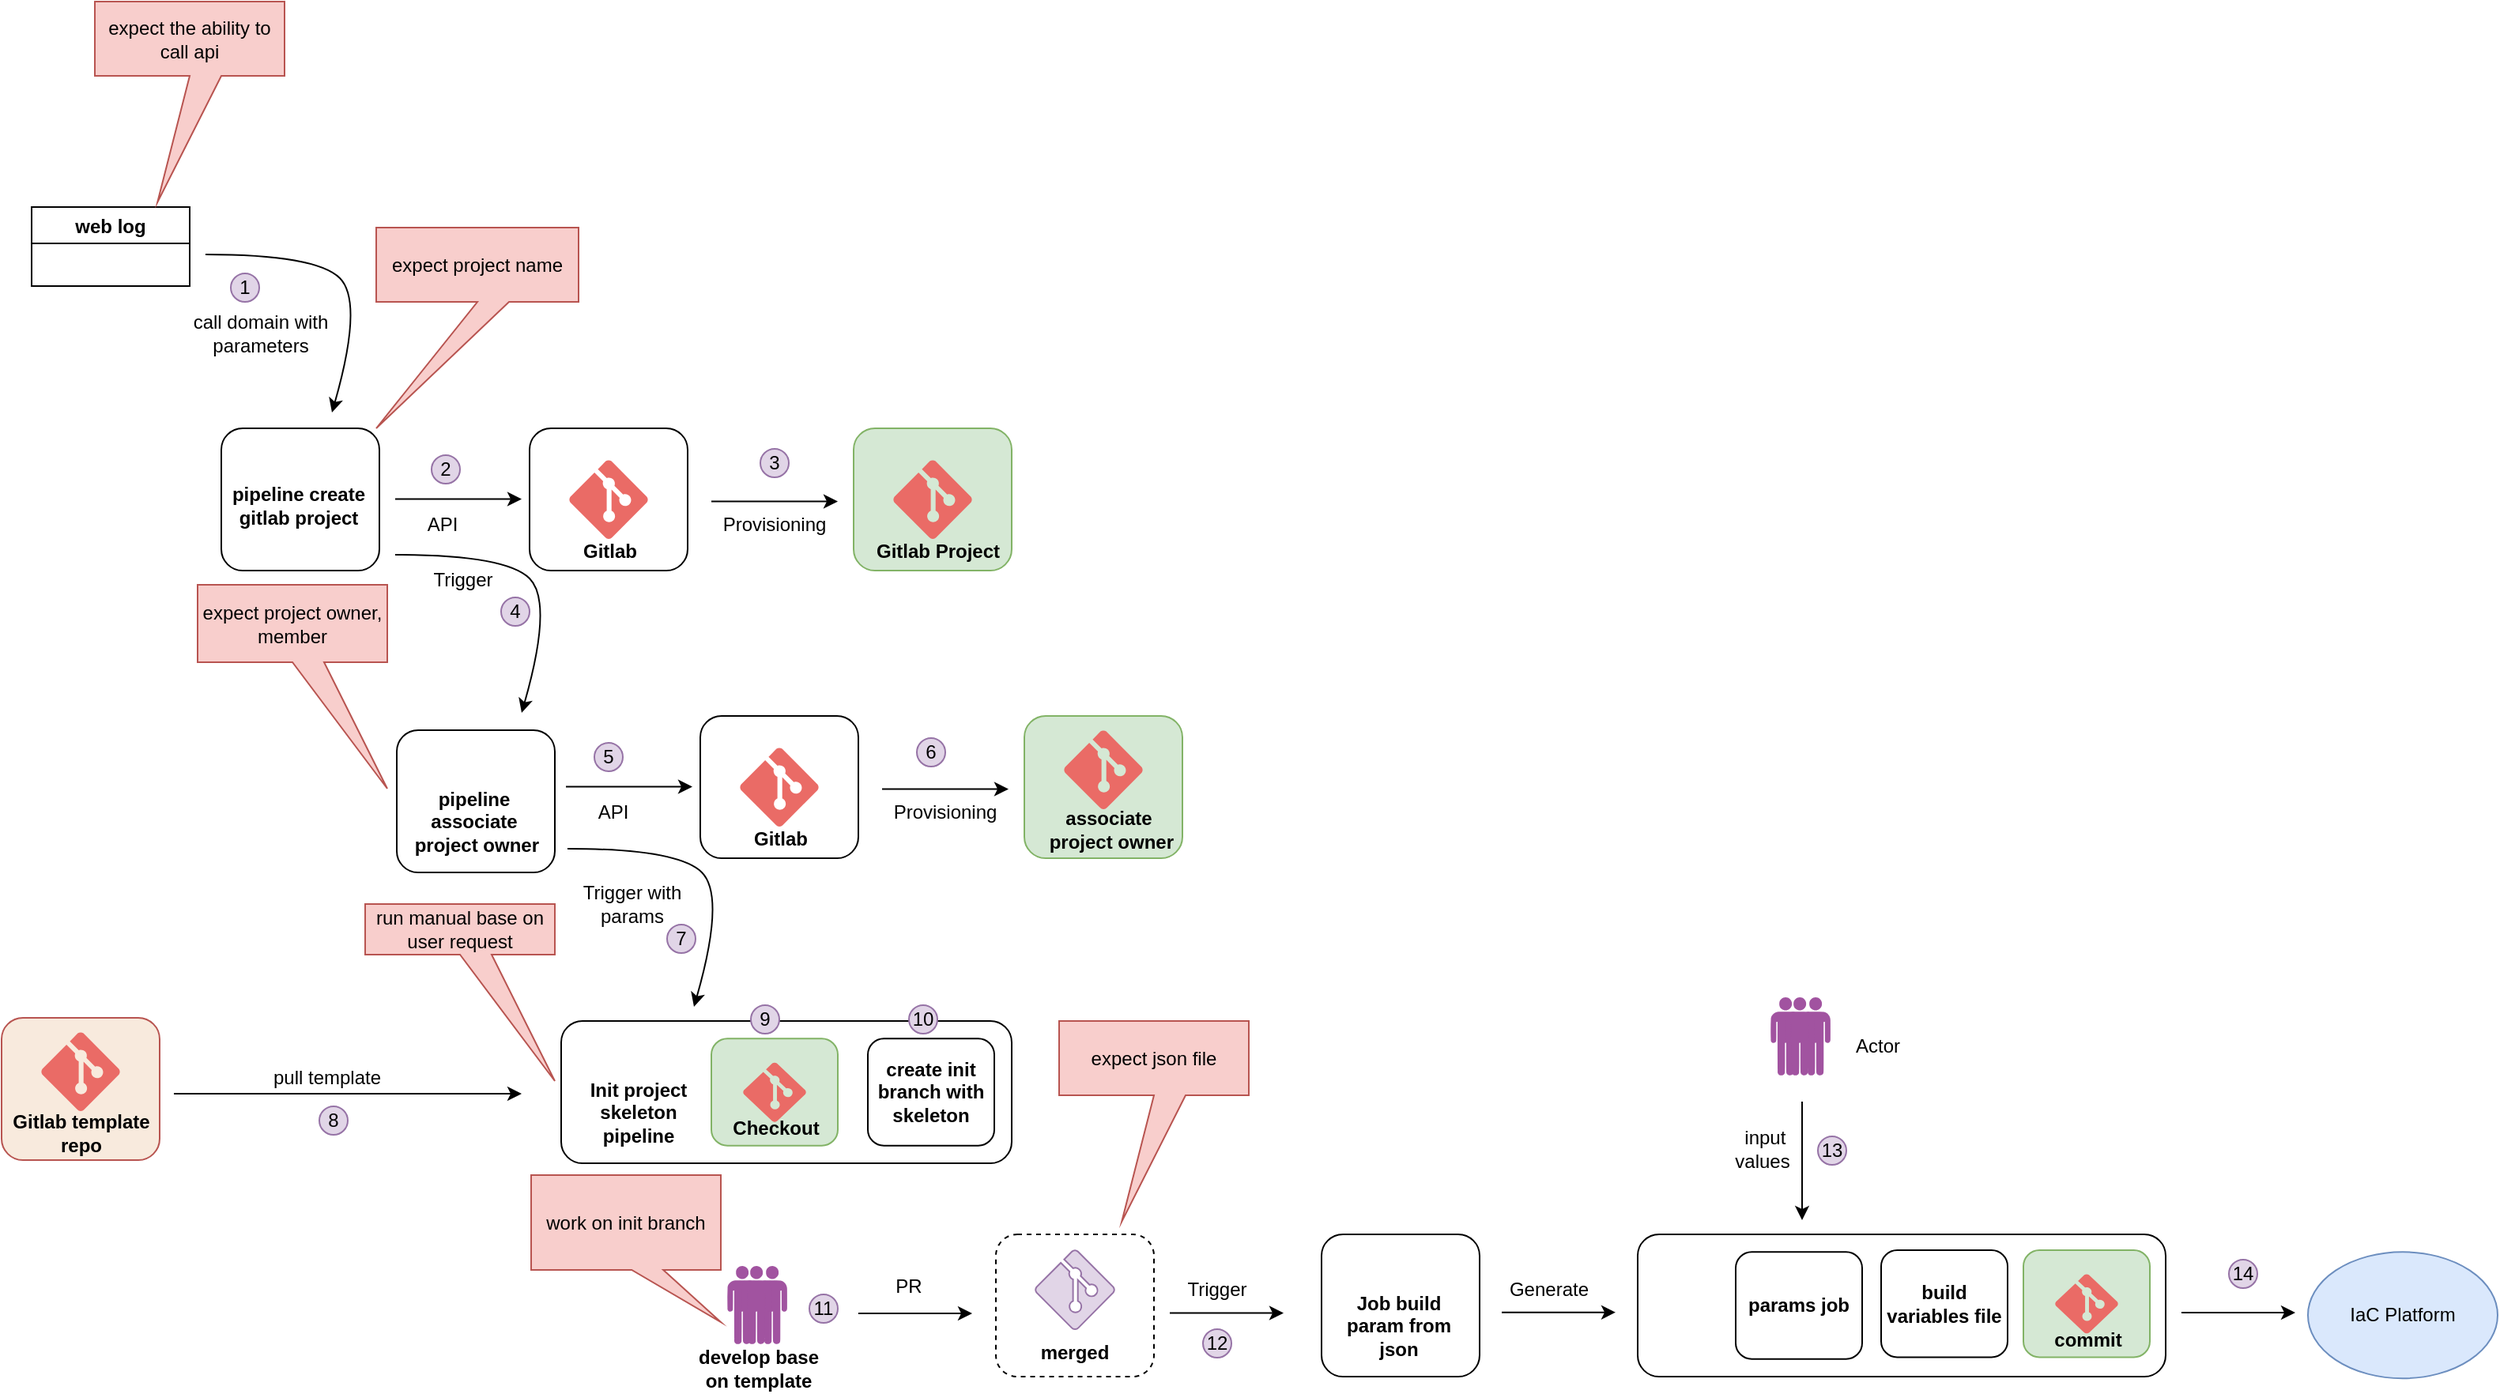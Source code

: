 <mxfile version="20.2.4" type="github">
  <diagram id="D66kP5a0QggF74vHpiJR" name="Trang-1">
    <mxGraphModel dx="486" dy="718" grid="0" gridSize="10" guides="1" tooltips="1" connect="1" arrows="1" fold="1" page="0" pageScale="1" pageWidth="827" pageHeight="1169" math="0" shadow="0">
      <root>
        <mxCell id="0" />
        <mxCell id="1" parent="0" />
        <mxCell id="vNnDSQwe52qQY6jB95X8-1" value="" style="rounded=1;whiteSpace=wrap;html=1;" vertex="1" parent="1">
          <mxGeometry x="375" y="615" width="285" height="90" as="geometry" />
        </mxCell>
        <mxCell id="vNnDSQwe52qQY6jB95X8-2" value="web log" style="swimlane;" vertex="1" parent="1">
          <mxGeometry x="40" y="100" width="100" height="50" as="geometry" />
        </mxCell>
        <mxCell id="vNnDSQwe52qQY6jB95X8-3" value="" style="curved=1;endArrow=classic;html=1;rounded=0;" edge="1" parent="1">
          <mxGeometry width="50" height="50" relative="1" as="geometry">
            <mxPoint x="150.0" y="130.0" as="sourcePoint" />
            <mxPoint x="230.0" y="230.0" as="targetPoint" />
            <Array as="points">
              <mxPoint x="220" y="130" />
              <mxPoint x="250" y="160" />
            </Array>
          </mxGeometry>
        </mxCell>
        <mxCell id="vNnDSQwe52qQY6jB95X8-4" value="call domain with parameters" style="text;html=1;strokeColor=none;fillColor=none;align=center;verticalAlign=middle;whiteSpace=wrap;rounded=0;rotation=0;" vertex="1" parent="1">
          <mxGeometry x="130" y="160" width="110" height="40" as="geometry" />
        </mxCell>
        <mxCell id="vNnDSQwe52qQY6jB95X8-5" value="" style="endArrow=classic;html=1;rounded=0;" edge="1" parent="1">
          <mxGeometry width="50" height="50" relative="1" as="geometry">
            <mxPoint x="270.0" y="284.76" as="sourcePoint" />
            <mxPoint x="350.0" y="284.76" as="targetPoint" />
          </mxGeometry>
        </mxCell>
        <mxCell id="vNnDSQwe52qQY6jB95X8-6" value="API" style="text;html=1;strokeColor=none;fillColor=none;align=center;verticalAlign=middle;whiteSpace=wrap;rounded=0;" vertex="1" parent="1">
          <mxGeometry x="270" y="286" width="60" height="30" as="geometry" />
        </mxCell>
        <mxCell id="vNnDSQwe52qQY6jB95X8-7" value="" style="endArrow=classic;html=1;rounded=0;" edge="1" parent="1">
          <mxGeometry width="50" height="50" relative="1" as="geometry">
            <mxPoint x="470.0" y="286.26" as="sourcePoint" />
            <mxPoint x="550" y="286.26" as="targetPoint" />
          </mxGeometry>
        </mxCell>
        <mxCell id="vNnDSQwe52qQY6jB95X8-8" value="" style="group;dashed=1;" vertex="1" connectable="0" parent="1">
          <mxGeometry x="355" y="240" width="100" height="93" as="geometry" />
        </mxCell>
        <mxCell id="vNnDSQwe52qQY6jB95X8-9" value="" style="rounded=1;whiteSpace=wrap;html=1;fillColor=none;" vertex="1" parent="vNnDSQwe52qQY6jB95X8-8">
          <mxGeometry width="100" height="90" as="geometry" />
        </mxCell>
        <mxCell id="vNnDSQwe52qQY6jB95X8-10" value="" style="verticalLabelPosition=bottom;html=1;verticalAlign=top;align=center;strokeColor=none;fillColor=#EA6B66;shape=mxgraph.azure.git_repository;" vertex="1" parent="vNnDSQwe52qQY6jB95X8-8">
          <mxGeometry x="25" y="20" width="50" height="50" as="geometry" />
        </mxCell>
        <mxCell id="vNnDSQwe52qQY6jB95X8-11" value="&lt;b&gt;Gitlab&lt;/b&gt;" style="text;html=1;strokeColor=none;fillColor=none;align=center;verticalAlign=middle;whiteSpace=wrap;rounded=0;" vertex="1" parent="vNnDSQwe52qQY6jB95X8-8">
          <mxGeometry x="21" y="63" width="60" height="30" as="geometry" />
        </mxCell>
        <mxCell id="vNnDSQwe52qQY6jB95X8-12" value="" style="group" vertex="1" connectable="0" parent="1">
          <mxGeometry x="154" y="220" width="106" height="110" as="geometry" />
        </mxCell>
        <mxCell id="vNnDSQwe52qQY6jB95X8-13" value="" style="rounded=1;whiteSpace=wrap;html=1;" vertex="1" parent="vNnDSQwe52qQY6jB95X8-12">
          <mxGeometry x="6" y="20" width="100" height="90" as="geometry" />
        </mxCell>
        <mxCell id="vNnDSQwe52qQY6jB95X8-14" value="" style="shape=image;verticalLabelPosition=bottom;labelBackgroundColor=default;verticalAlign=top;aspect=fixed;imageAspect=0;image=https://www.jenkins.io/images/logos/cossack/cossack.png;" vertex="1" parent="vNnDSQwe52qQY6jB95X8-12">
          <mxGeometry width="69.64" height="60" as="geometry" />
        </mxCell>
        <mxCell id="vNnDSQwe52qQY6jB95X8-15" value="&lt;b&gt;pipeline create gitlab project&lt;/b&gt;" style="text;html=1;strokeColor=none;fillColor=none;align=center;verticalAlign=middle;whiteSpace=wrap;rounded=0;" vertex="1" parent="vNnDSQwe52qQY6jB95X8-12">
          <mxGeometry x="9" y="38" width="92" height="62" as="geometry" />
        </mxCell>
        <mxCell id="vNnDSQwe52qQY6jB95X8-16" value="Provisioning" style="text;html=1;strokeColor=none;fillColor=none;align=center;verticalAlign=middle;whiteSpace=wrap;rounded=0;" vertex="1" parent="1">
          <mxGeometry x="480" y="286" width="60" height="30" as="geometry" />
        </mxCell>
        <mxCell id="vNnDSQwe52qQY6jB95X8-17" value="" style="group" vertex="1" connectable="0" parent="1">
          <mxGeometry x="265" y="411" width="106" height="110" as="geometry" />
        </mxCell>
        <mxCell id="vNnDSQwe52qQY6jB95X8-18" value="" style="rounded=1;whiteSpace=wrap;html=1;" vertex="1" parent="vNnDSQwe52qQY6jB95X8-17">
          <mxGeometry x="6" y="20" width="100" height="90" as="geometry" />
        </mxCell>
        <mxCell id="vNnDSQwe52qQY6jB95X8-19" value="" style="shape=image;verticalLabelPosition=bottom;labelBackgroundColor=default;verticalAlign=top;aspect=fixed;imageAspect=0;image=https://www.jenkins.io/images/logos/cossack/cossack.png;" vertex="1" parent="vNnDSQwe52qQY6jB95X8-17">
          <mxGeometry width="69.64" height="60" as="geometry" />
        </mxCell>
        <mxCell id="vNnDSQwe52qQY6jB95X8-20" value="&lt;b&gt;pipeline associate&lt;/b&gt;&lt;br&gt;&lt;b&gt;&amp;nbsp;project owner&lt;/b&gt;" style="text;html=1;strokeColor=none;fillColor=none;align=center;verticalAlign=middle;whiteSpace=wrap;rounded=0;" vertex="1" parent="vNnDSQwe52qQY6jB95X8-17">
          <mxGeometry x="9" y="47" width="92" height="62" as="geometry" />
        </mxCell>
        <mxCell id="vNnDSQwe52qQY6jB95X8-21" value="" style="curved=1;endArrow=classic;html=1;rounded=0;" edge="1" parent="1">
          <mxGeometry width="50" height="50" relative="1" as="geometry">
            <mxPoint x="270.0" y="320.0" as="sourcePoint" />
            <mxPoint x="350.0" y="420.0" as="targetPoint" />
            <Array as="points">
              <mxPoint x="340" y="320" />
              <mxPoint x="370" y="350" />
            </Array>
          </mxGeometry>
        </mxCell>
        <mxCell id="vNnDSQwe52qQY6jB95X8-22" value="Trigger" style="text;html=1;strokeColor=none;fillColor=none;align=center;verticalAlign=middle;whiteSpace=wrap;rounded=0;rotation=0;" vertex="1" parent="1">
          <mxGeometry x="258" y="316" width="110" height="40" as="geometry" />
        </mxCell>
        <mxCell id="vNnDSQwe52qQY6jB95X8-23" value="" style="endArrow=classic;html=1;rounded=0;" edge="1" parent="1">
          <mxGeometry width="50" height="50" relative="1" as="geometry">
            <mxPoint x="378" y="466.76" as="sourcePoint" />
            <mxPoint x="458" y="466.76" as="targetPoint" />
          </mxGeometry>
        </mxCell>
        <mxCell id="vNnDSQwe52qQY6jB95X8-24" value="API" style="text;html=1;strokeColor=none;fillColor=none;align=center;verticalAlign=middle;whiteSpace=wrap;rounded=0;" vertex="1" parent="1">
          <mxGeometry x="378" y="468" width="60" height="30" as="geometry" />
        </mxCell>
        <mxCell id="vNnDSQwe52qQY6jB95X8-25" value="" style="endArrow=classic;html=1;rounded=0;" edge="1" parent="1">
          <mxGeometry width="50" height="50" relative="1" as="geometry">
            <mxPoint x="578" y="468.26" as="sourcePoint" />
            <mxPoint x="658" y="468.26" as="targetPoint" />
          </mxGeometry>
        </mxCell>
        <mxCell id="vNnDSQwe52qQY6jB95X8-26" value="Provisioning" style="text;html=1;strokeColor=none;fillColor=none;align=center;verticalAlign=middle;whiteSpace=wrap;rounded=0;" vertex="1" parent="1">
          <mxGeometry x="588" y="468" width="60" height="30" as="geometry" />
        </mxCell>
        <mxCell id="vNnDSQwe52qQY6jB95X8-27" value="" style="group" vertex="1" connectable="0" parent="1">
          <mxGeometry x="668" y="422" width="100" height="90" as="geometry" />
        </mxCell>
        <mxCell id="vNnDSQwe52qQY6jB95X8-28" value="" style="rounded=1;whiteSpace=wrap;html=1;fillColor=#d5e8d4;strokeColor=#82b366;" vertex="1" parent="vNnDSQwe52qQY6jB95X8-27">
          <mxGeometry width="100" height="90" as="geometry" />
        </mxCell>
        <mxCell id="vNnDSQwe52qQY6jB95X8-29" value="" style="verticalLabelPosition=bottom;html=1;verticalAlign=top;align=center;strokeColor=none;fillColor=#EA6B66;shape=mxgraph.azure.git_repository;" vertex="1" parent="vNnDSQwe52qQY6jB95X8-27">
          <mxGeometry x="25" y="9" width="50" height="50" as="geometry" />
        </mxCell>
        <mxCell id="vNnDSQwe52qQY6jB95X8-30" value="&lt;b&gt;associate&lt;/b&gt;&lt;br&gt;&lt;b&gt;&amp;nbsp;project owner&lt;/b&gt;" style="text;html=1;strokeColor=none;fillColor=none;align=center;verticalAlign=middle;whiteSpace=wrap;rounded=0;" vertex="1" parent="vNnDSQwe52qQY6jB95X8-27">
          <mxGeometry x="8.5" y="57" width="89" height="30" as="geometry" />
        </mxCell>
        <mxCell id="vNnDSQwe52qQY6jB95X8-31" value="" style="curved=1;endArrow=classic;html=1;rounded=0;" edge="1" parent="1">
          <mxGeometry width="50" height="50" relative="1" as="geometry">
            <mxPoint x="379" y="506" as="sourcePoint" />
            <mxPoint x="459" y="606" as="targetPoint" />
            <Array as="points">
              <mxPoint x="449" y="506" />
              <mxPoint x="479" y="536" />
            </Array>
          </mxGeometry>
        </mxCell>
        <mxCell id="vNnDSQwe52qQY6jB95X8-32" value="Trigger with params" style="text;html=1;strokeColor=none;fillColor=none;align=center;verticalAlign=middle;whiteSpace=wrap;rounded=0;rotation=0;" vertex="1" parent="1">
          <mxGeometry x="385" y="521" width="70" height="40" as="geometry" />
        </mxCell>
        <mxCell id="vNnDSQwe52qQY6jB95X8-33" value="" style="endArrow=classic;html=1;rounded=0;" edge="1" parent="1">
          <mxGeometry width="50" height="50" relative="1" as="geometry">
            <mxPoint x="130" y="661" as="sourcePoint" />
            <mxPoint x="350.0" y="661" as="targetPoint" />
          </mxGeometry>
        </mxCell>
        <mxCell id="vNnDSQwe52qQY6jB95X8-34" value="pull template" style="text;html=1;strokeColor=none;fillColor=none;align=center;verticalAlign=middle;whiteSpace=wrap;rounded=0;" vertex="1" parent="1">
          <mxGeometry x="184" y="636" width="86" height="30" as="geometry" />
        </mxCell>
        <mxCell id="vNnDSQwe52qQY6jB95X8-35" value="" style="shape=image;verticalLabelPosition=bottom;labelBackgroundColor=default;verticalAlign=top;aspect=fixed;imageAspect=0;image=https://www.jenkins.io/images/logos/cossack/cossack.png;" vertex="1" parent="1">
          <mxGeometry x="369" y="595" width="69.64" height="60" as="geometry" />
        </mxCell>
        <mxCell id="vNnDSQwe52qQY6jB95X8-36" value="&lt;b&gt;Init project skeleton pipeline&lt;/b&gt;" style="text;html=1;strokeColor=none;fillColor=none;align=center;verticalAlign=middle;whiteSpace=wrap;rounded=0;" vertex="1" parent="1">
          <mxGeometry x="378" y="642" width="92" height="62" as="geometry" />
        </mxCell>
        <mxCell id="vNnDSQwe52qQY6jB95X8-37" value="" style="group" vertex="1" connectable="0" parent="1">
          <mxGeometry x="21" y="613" width="100" height="90" as="geometry" />
        </mxCell>
        <mxCell id="vNnDSQwe52qQY6jB95X8-38" value="" style="rounded=1;whiteSpace=wrap;html=1;fillColor=#F8EADD;strokeColor=#b85450;" vertex="1" parent="vNnDSQwe52qQY6jB95X8-37">
          <mxGeometry width="100" height="90" as="geometry" />
        </mxCell>
        <mxCell id="vNnDSQwe52qQY6jB95X8-39" value="" style="verticalLabelPosition=bottom;html=1;verticalAlign=top;align=center;strokeColor=none;fillColor=#EA6B66;shape=mxgraph.azure.git_repository;" vertex="1" parent="vNnDSQwe52qQY6jB95X8-37">
          <mxGeometry x="25" y="9" width="50" height="50" as="geometry" />
        </mxCell>
        <mxCell id="vNnDSQwe52qQY6jB95X8-40" value="&lt;b&gt;Gitlab template repo&lt;/b&gt;" style="text;html=1;strokeColor=none;fillColor=none;align=center;verticalAlign=middle;whiteSpace=wrap;rounded=0;" vertex="1" parent="vNnDSQwe52qQY6jB95X8-37">
          <mxGeometry x="5" y="58" width="91" height="30" as="geometry" />
        </mxCell>
        <mxCell id="vNnDSQwe52qQY6jB95X8-41" value="" style="group" vertex="1" connectable="0" parent="1">
          <mxGeometry x="560" y="240" width="100" height="93" as="geometry" />
        </mxCell>
        <mxCell id="vNnDSQwe52qQY6jB95X8-42" value="" style="rounded=1;whiteSpace=wrap;html=1;fillColor=#d5e8d4;strokeColor=#82b366;" vertex="1" parent="vNnDSQwe52qQY6jB95X8-41">
          <mxGeometry width="100" height="90" as="geometry" />
        </mxCell>
        <mxCell id="vNnDSQwe52qQY6jB95X8-43" value="" style="verticalLabelPosition=bottom;html=1;verticalAlign=top;align=center;strokeColor=none;fillColor=#EA6B66;shape=mxgraph.azure.git_repository;" vertex="1" parent="vNnDSQwe52qQY6jB95X8-41">
          <mxGeometry x="25" y="20" width="50" height="50" as="geometry" />
        </mxCell>
        <mxCell id="vNnDSQwe52qQY6jB95X8-44" value="&lt;b&gt;Gitlab Project&lt;/b&gt;" style="text;html=1;strokeColor=none;fillColor=none;align=center;verticalAlign=middle;whiteSpace=wrap;rounded=0;" vertex="1" parent="vNnDSQwe52qQY6jB95X8-41">
          <mxGeometry x="8.5" y="63" width="89" height="30" as="geometry" />
        </mxCell>
        <mxCell id="vNnDSQwe52qQY6jB95X8-45" value="" style="group;rotation=90;" vertex="1" connectable="0" parent="1">
          <mxGeometry x="463" y="422" width="100" height="93" as="geometry" />
        </mxCell>
        <mxCell id="vNnDSQwe52qQY6jB95X8-46" value="" style="rounded=1;whiteSpace=wrap;html=1;" vertex="1" parent="vNnDSQwe52qQY6jB95X8-45">
          <mxGeometry width="100" height="90" as="geometry" />
        </mxCell>
        <mxCell id="vNnDSQwe52qQY6jB95X8-47" value="" style="verticalLabelPosition=bottom;html=1;verticalAlign=top;align=center;strokeColor=none;fillColor=#EA6B66;shape=mxgraph.azure.git_repository;" vertex="1" parent="vNnDSQwe52qQY6jB95X8-45">
          <mxGeometry x="25" y="20" width="50" height="50" as="geometry" />
        </mxCell>
        <mxCell id="vNnDSQwe52qQY6jB95X8-48" value="&lt;b&gt;Gitlab&lt;/b&gt;" style="text;html=1;strokeColor=none;fillColor=none;align=center;verticalAlign=middle;whiteSpace=wrap;rounded=0;" vertex="1" parent="vNnDSQwe52qQY6jB95X8-45">
          <mxGeometry x="21" y="63" width="60" height="30" as="geometry" />
        </mxCell>
        <mxCell id="vNnDSQwe52qQY6jB95X8-49" value="" style="group" vertex="1" connectable="0" parent="1">
          <mxGeometry x="470" y="625" width="80" height="70" as="geometry" />
        </mxCell>
        <mxCell id="vNnDSQwe52qQY6jB95X8-50" value="" style="rounded=1;whiteSpace=wrap;html=1;fillColor=#d5e8d4;strokeColor=#82b366;" vertex="1" parent="vNnDSQwe52qQY6jB95X8-49">
          <mxGeometry y="1.129" width="80" height="67.742" as="geometry" />
        </mxCell>
        <mxCell id="vNnDSQwe52qQY6jB95X8-51" value="" style="verticalLabelPosition=bottom;html=1;verticalAlign=top;align=center;strokeColor=none;fillColor=#EA6B66;shape=mxgraph.azure.git_repository;" vertex="1" parent="vNnDSQwe52qQY6jB95X8-49">
          <mxGeometry x="20" y="16.183" width="40" height="37.634" as="geometry" />
        </mxCell>
        <mxCell id="vNnDSQwe52qQY6jB95X8-52" value="&lt;b&gt;Checkout&lt;/b&gt;" style="text;html=1;strokeColor=none;fillColor=none;align=center;verticalAlign=middle;whiteSpace=wrap;rounded=0;" vertex="1" parent="vNnDSQwe52qQY6jB95X8-49">
          <mxGeometry x="16.8" y="46.71" width="48" height="22.581" as="geometry" />
        </mxCell>
        <mxCell id="vNnDSQwe52qQY6jB95X8-53" value="" style="group" vertex="1" connectable="0" parent="1">
          <mxGeometry x="569" y="626.129" width="80" height="67.742" as="geometry" />
        </mxCell>
        <mxCell id="vNnDSQwe52qQY6jB95X8-54" value="" style="rounded=1;whiteSpace=wrap;html=1;" vertex="1" parent="vNnDSQwe52qQY6jB95X8-53">
          <mxGeometry y="7.105e-15" width="80" height="67.742" as="geometry" />
        </mxCell>
        <mxCell id="vNnDSQwe52qQY6jB95X8-55" value="&lt;b&gt;create init branch with skeleton&lt;/b&gt;" style="text;html=1;strokeColor=none;fillColor=none;align=center;verticalAlign=middle;whiteSpace=wrap;rounded=0;" vertex="1" parent="vNnDSQwe52qQY6jB95X8-53">
          <mxGeometry x="5" y="22.581" width="70" height="22.58" as="geometry" />
        </mxCell>
        <mxCell id="vNnDSQwe52qQY6jB95X8-56" value="1" style="ellipse;whiteSpace=wrap;html=1;aspect=fixed;fillColor=#e1d5e7;strokeColor=#9673a6;" vertex="1" parent="1">
          <mxGeometry x="166" y="142" width="18" height="18" as="geometry" />
        </mxCell>
        <mxCell id="vNnDSQwe52qQY6jB95X8-57" value="2" style="ellipse;whiteSpace=wrap;html=1;aspect=fixed;fillColor=#e1d5e7;strokeColor=#9673a6;" vertex="1" parent="1">
          <mxGeometry x="293" y="257" width="18" height="18" as="geometry" />
        </mxCell>
        <mxCell id="vNnDSQwe52qQY6jB95X8-58" value="3" style="ellipse;whiteSpace=wrap;html=1;aspect=fixed;fillColor=#e1d5e7;strokeColor=#9673a6;" vertex="1" parent="1">
          <mxGeometry x="501" y="253" width="18" height="18" as="geometry" />
        </mxCell>
        <mxCell id="vNnDSQwe52qQY6jB95X8-59" value="4" style="ellipse;whiteSpace=wrap;html=1;aspect=fixed;fillColor=#e1d5e7;strokeColor=#9673a6;" vertex="1" parent="1">
          <mxGeometry x="337" y="347" width="18" height="18" as="geometry" />
        </mxCell>
        <mxCell id="vNnDSQwe52qQY6jB95X8-60" value="5" style="ellipse;whiteSpace=wrap;html=1;aspect=fixed;fillColor=#e1d5e7;strokeColor=#9673a6;" vertex="1" parent="1">
          <mxGeometry x="396" y="439" width="18" height="18" as="geometry" />
        </mxCell>
        <mxCell id="vNnDSQwe52qQY6jB95X8-61" value="6" style="ellipse;whiteSpace=wrap;html=1;aspect=fixed;fillColor=#e1d5e7;strokeColor=#9673a6;" vertex="1" parent="1">
          <mxGeometry x="600" y="436" width="18" height="18" as="geometry" />
        </mxCell>
        <mxCell id="vNnDSQwe52qQY6jB95X8-62" value="7" style="ellipse;whiteSpace=wrap;html=1;aspect=fixed;fillColor=#e1d5e7;strokeColor=#9673a6;" vertex="1" parent="1">
          <mxGeometry x="442" y="554" width="18" height="18" as="geometry" />
        </mxCell>
        <mxCell id="vNnDSQwe52qQY6jB95X8-63" value="8" style="ellipse;whiteSpace=wrap;html=1;aspect=fixed;fillColor=#e1d5e7;strokeColor=#9673a6;" vertex="1" parent="1">
          <mxGeometry x="222" y="669" width="18" height="18" as="geometry" />
        </mxCell>
        <mxCell id="vNnDSQwe52qQY6jB95X8-64" value="9" style="ellipse;whiteSpace=wrap;html=1;aspect=fixed;fillColor=#e1d5e7;strokeColor=#9673a6;" vertex="1" parent="1">
          <mxGeometry x="495" y="605" width="18" height="18" as="geometry" />
        </mxCell>
        <mxCell id="vNnDSQwe52qQY6jB95X8-65" value="10" style="ellipse;whiteSpace=wrap;html=1;aspect=fixed;fillColor=#e1d5e7;strokeColor=#9673a6;" vertex="1" parent="1">
          <mxGeometry x="595" y="605" width="18" height="18" as="geometry" />
        </mxCell>
        <mxCell id="vNnDSQwe52qQY6jB95X8-66" value="" style="group" vertex="1" connectable="0" parent="1">
          <mxGeometry x="850" y="730" width="106" height="110" as="geometry" />
        </mxCell>
        <mxCell id="vNnDSQwe52qQY6jB95X8-67" value="" style="rounded=1;whiteSpace=wrap;html=1;" vertex="1" parent="vNnDSQwe52qQY6jB95X8-66">
          <mxGeometry x="6" y="20" width="100" height="90" as="geometry" />
        </mxCell>
        <mxCell id="vNnDSQwe52qQY6jB95X8-68" value="" style="shape=image;verticalLabelPosition=bottom;labelBackgroundColor=default;verticalAlign=top;aspect=fixed;imageAspect=0;image=https://www.jenkins.io/images/logos/cossack/cossack.png;" vertex="1" parent="vNnDSQwe52qQY6jB95X8-66">
          <mxGeometry width="69.64" height="60" as="geometry" />
        </mxCell>
        <mxCell id="vNnDSQwe52qQY6jB95X8-69" value="&lt;b&gt;Job build param from json&lt;/b&gt;" style="text;html=1;strokeColor=none;fillColor=none;align=center;verticalAlign=middle;whiteSpace=wrap;rounded=0;" vertex="1" parent="vNnDSQwe52qQY6jB95X8-66">
          <mxGeometry x="9" y="47" width="92" height="62" as="geometry" />
        </mxCell>
        <mxCell id="vNnDSQwe52qQY6jB95X8-70" value="" style="endArrow=classic;html=1;rounded=0;" edge="1" parent="1">
          <mxGeometry width="50" height="50" relative="1" as="geometry">
            <mxPoint x="760" y="799.78" as="sourcePoint" />
            <mxPoint x="832" y="799.78" as="targetPoint" />
          </mxGeometry>
        </mxCell>
        <mxCell id="vNnDSQwe52qQY6jB95X8-71" value="Trigger" style="text;html=1;strokeColor=none;fillColor=none;align=center;verticalAlign=middle;whiteSpace=wrap;rounded=0;" vertex="1" parent="1">
          <mxGeometry x="760" y="770" width="60" height="30" as="geometry" />
        </mxCell>
        <mxCell id="vNnDSQwe52qQY6jB95X8-72" value="12" style="ellipse;whiteSpace=wrap;html=1;aspect=fixed;fillColor=#e1d5e7;strokeColor=#9673a6;" vertex="1" parent="1">
          <mxGeometry x="781" y="810" width="18" height="18" as="geometry" />
        </mxCell>
        <mxCell id="vNnDSQwe52qQY6jB95X8-73" value="" style="group" vertex="1" connectable="0" parent="1">
          <mxGeometry x="1140" y="600" width="38" height="50" as="geometry" />
        </mxCell>
        <mxCell id="vNnDSQwe52qQY6jB95X8-74" value="" style="verticalLabelPosition=bottom;sketch=0;html=1;fillColor=#A153A0;verticalAlign=top;align=center;pointerEvents=1;shape=mxgraph.cisco_safe.design.actor_2;" vertex="1" parent="vNnDSQwe52qQY6jB95X8-73">
          <mxGeometry width="19" height="50" as="geometry" />
        </mxCell>
        <mxCell id="vNnDSQwe52qQY6jB95X8-75" value="" style="verticalLabelPosition=bottom;sketch=0;html=1;fillColor=#A153A0;verticalAlign=top;align=center;pointerEvents=1;shape=mxgraph.cisco_safe.design.actor_2;" vertex="1" parent="vNnDSQwe52qQY6jB95X8-73">
          <mxGeometry x="19" width="19" height="50" as="geometry" />
        </mxCell>
        <mxCell id="vNnDSQwe52qQY6jB95X8-76" value="" style="verticalLabelPosition=bottom;sketch=0;html=1;fillColor=#A153A0;verticalAlign=top;align=center;pointerEvents=1;shape=mxgraph.cisco_safe.design.actor_2;" vertex="1" parent="vNnDSQwe52qQY6jB95X8-73">
          <mxGeometry x="9" width="19" height="50" as="geometry" />
        </mxCell>
        <mxCell id="vNnDSQwe52qQY6jB95X8-77" value="" style="endArrow=classic;html=1;rounded=0;" edge="1" parent="1">
          <mxGeometry width="50" height="50" relative="1" as="geometry">
            <mxPoint x="1160" y="666" as="sourcePoint" />
            <mxPoint x="1160" y="741" as="targetPoint" />
          </mxGeometry>
        </mxCell>
        <mxCell id="vNnDSQwe52qQY6jB95X8-78" value="13" style="ellipse;whiteSpace=wrap;html=1;aspect=fixed;fillColor=#e1d5e7;strokeColor=#9673a6;" vertex="1" parent="1">
          <mxGeometry x="1170" y="688" width="18" height="18" as="geometry" />
        </mxCell>
        <mxCell id="vNnDSQwe52qQY6jB95X8-79" value="&amp;nbsp;input values" style="text;html=1;strokeColor=none;fillColor=none;align=center;verticalAlign=middle;whiteSpace=wrap;rounded=0;rotation=0;" vertex="1" parent="1">
          <mxGeometry x="1110" y="676" width="50" height="40" as="geometry" />
        </mxCell>
        <mxCell id="vNnDSQwe52qQY6jB95X8-80" value="14" style="ellipse;whiteSpace=wrap;html=1;aspect=fixed;fillColor=#e1d5e7;strokeColor=#9673a6;" vertex="1" parent="1">
          <mxGeometry x="1430" y="766" width="18" height="18" as="geometry" />
        </mxCell>
        <mxCell id="vNnDSQwe52qQY6jB95X8-81" value="" style="endArrow=classic;html=1;rounded=0;" edge="1" parent="1">
          <mxGeometry width="50" height="50" relative="1" as="geometry">
            <mxPoint x="970" y="799.33" as="sourcePoint" />
            <mxPoint x="1042" y="799.33" as="targetPoint" />
          </mxGeometry>
        </mxCell>
        <mxCell id="vNnDSQwe52qQY6jB95X8-82" value="Generate" style="text;html=1;strokeColor=none;fillColor=none;align=center;verticalAlign=middle;whiteSpace=wrap;rounded=0;" vertex="1" parent="1">
          <mxGeometry x="970" y="769.55" width="60" height="30" as="geometry" />
        </mxCell>
        <mxCell id="vNnDSQwe52qQY6jB95X8-83" value="Actor" style="text;html=1;strokeColor=none;fillColor=none;align=center;verticalAlign=middle;whiteSpace=wrap;rounded=0;dashed=1;" vertex="1" parent="1">
          <mxGeometry x="1178" y="616" width="60" height="30" as="geometry" />
        </mxCell>
        <mxCell id="vNnDSQwe52qQY6jB95X8-84" value="" style="group" vertex="1" connectable="0" parent="1">
          <mxGeometry x="650" y="750" width="100" height="90" as="geometry" />
        </mxCell>
        <mxCell id="vNnDSQwe52qQY6jB95X8-85" value="" style="rounded=1;whiteSpace=wrap;html=1;fillColor=none;dashed=1;" vertex="1" parent="vNnDSQwe52qQY6jB95X8-84">
          <mxGeometry width="100" height="90" as="geometry" />
        </mxCell>
        <mxCell id="vNnDSQwe52qQY6jB95X8-86" value="" style="verticalLabelPosition=bottom;html=1;verticalAlign=top;align=center;strokeColor=#9673a6;fillColor=#e1d5e7;shape=mxgraph.azure.git_repository;" vertex="1" parent="vNnDSQwe52qQY6jB95X8-84">
          <mxGeometry x="25" y="10" width="50" height="50" as="geometry" />
        </mxCell>
        <mxCell id="vNnDSQwe52qQY6jB95X8-87" value="&lt;b&gt;merged&lt;/b&gt;" style="text;html=1;strokeColor=none;fillColor=none;align=center;verticalAlign=middle;whiteSpace=wrap;rounded=0;" vertex="1" parent="vNnDSQwe52qQY6jB95X8-84">
          <mxGeometry x="20" y="60" width="60" height="30" as="geometry" />
        </mxCell>
        <mxCell id="vNnDSQwe52qQY6jB95X8-88" value="&lt;b&gt;develop base on template&lt;/b&gt;" style="text;html=1;strokeColor=none;fillColor=none;align=center;verticalAlign=middle;whiteSpace=wrap;rounded=0;" vertex="1" parent="1">
          <mxGeometry x="455" y="820" width="90" height="30" as="geometry" />
        </mxCell>
        <mxCell id="vNnDSQwe52qQY6jB95X8-89" value="" style="group" vertex="1" connectable="0" parent="1">
          <mxGeometry x="480" y="770" width="70" height="50" as="geometry" />
        </mxCell>
        <mxCell id="vNnDSQwe52qQY6jB95X8-90" value="11" style="ellipse;whiteSpace=wrap;html=1;aspect=fixed;fillColor=#e1d5e7;strokeColor=#9673a6;" vertex="1" parent="vNnDSQwe52qQY6jB95X8-89">
          <mxGeometry x="52" y="18" width="18" height="18" as="geometry" />
        </mxCell>
        <mxCell id="vNnDSQwe52qQY6jB95X8-91" value="" style="group" vertex="1" connectable="0" parent="vNnDSQwe52qQY6jB95X8-89">
          <mxGeometry width="38" height="50" as="geometry" />
        </mxCell>
        <mxCell id="vNnDSQwe52qQY6jB95X8-92" value="" style="verticalLabelPosition=bottom;sketch=0;html=1;fillColor=#A153A0;verticalAlign=top;align=center;pointerEvents=1;shape=mxgraph.cisco_safe.design.actor_2;" vertex="1" parent="vNnDSQwe52qQY6jB95X8-91">
          <mxGeometry width="19" height="50" as="geometry" />
        </mxCell>
        <mxCell id="vNnDSQwe52qQY6jB95X8-93" value="" style="verticalLabelPosition=bottom;sketch=0;html=1;fillColor=#A153A0;verticalAlign=top;align=center;pointerEvents=1;shape=mxgraph.cisco_safe.design.actor_2;" vertex="1" parent="vNnDSQwe52qQY6jB95X8-91">
          <mxGeometry x="19" width="19" height="50" as="geometry" />
        </mxCell>
        <mxCell id="vNnDSQwe52qQY6jB95X8-94" value="" style="verticalLabelPosition=bottom;sketch=0;html=1;fillColor=#A153A0;verticalAlign=top;align=center;pointerEvents=1;shape=mxgraph.cisco_safe.design.actor_2;" vertex="1" parent="vNnDSQwe52qQY6jB95X8-91">
          <mxGeometry x="9" width="19" height="50" as="geometry" />
        </mxCell>
        <mxCell id="vNnDSQwe52qQY6jB95X8-95" value="" style="endArrow=classic;html=1;rounded=0;" edge="1" parent="1">
          <mxGeometry width="50" height="50" relative="1" as="geometry">
            <mxPoint x="563.0" y="800" as="sourcePoint" />
            <mxPoint x="635" y="800" as="targetPoint" />
          </mxGeometry>
        </mxCell>
        <mxCell id="vNnDSQwe52qQY6jB95X8-96" value="" style="endArrow=classic;html=1;rounded=0;" edge="1" parent="1">
          <mxGeometry width="50" height="50" relative="1" as="geometry">
            <mxPoint x="1400" y="799.55" as="sourcePoint" />
            <mxPoint x="1472" y="799.55" as="targetPoint" />
          </mxGeometry>
        </mxCell>
        <mxCell id="vNnDSQwe52qQY6jB95X8-97" value="" style="rounded=1;whiteSpace=wrap;html=1;" vertex="1" parent="1">
          <mxGeometry x="1056" y="750" width="334" height="90" as="geometry" />
        </mxCell>
        <mxCell id="vNnDSQwe52qQY6jB95X8-98" value="" style="shape=image;verticalLabelPosition=bottom;labelBackgroundColor=default;verticalAlign=top;aspect=fixed;imageAspect=0;image=https://www.jenkins.io/images/logos/cossack/cossack.png;" vertex="1" parent="1">
          <mxGeometry x="1050" y="730" width="69.64" height="60" as="geometry" />
        </mxCell>
        <mxCell id="vNnDSQwe52qQY6jB95X8-99" value="" style="group" vertex="1" connectable="0" parent="1">
          <mxGeometry x="1300" y="758.87" width="80" height="70" as="geometry" />
        </mxCell>
        <mxCell id="vNnDSQwe52qQY6jB95X8-100" value="" style="rounded=1;whiteSpace=wrap;html=1;fillColor=#d5e8d4;strokeColor=#82b366;" vertex="1" parent="vNnDSQwe52qQY6jB95X8-99">
          <mxGeometry y="1.129" width="80" height="67.742" as="geometry" />
        </mxCell>
        <mxCell id="vNnDSQwe52qQY6jB95X8-101" value="" style="verticalLabelPosition=bottom;html=1;verticalAlign=top;align=center;strokeColor=none;fillColor=#EA6B66;shape=mxgraph.azure.git_repository;" vertex="1" parent="vNnDSQwe52qQY6jB95X8-99">
          <mxGeometry x="20" y="16.183" width="40" height="37.634" as="geometry" />
        </mxCell>
        <mxCell id="vNnDSQwe52qQY6jB95X8-102" value="&lt;b&gt;commit&lt;/b&gt;" style="text;html=1;strokeColor=none;fillColor=none;align=center;verticalAlign=middle;whiteSpace=wrap;rounded=0;" vertex="1" parent="vNnDSQwe52qQY6jB95X8-99">
          <mxGeometry x="16.8" y="46.71" width="48" height="22.581" as="geometry" />
        </mxCell>
        <mxCell id="vNnDSQwe52qQY6jB95X8-103" value="&lt;b&gt;params job&lt;/b&gt;" style="rounded=1;whiteSpace=wrap;html=1;" vertex="1" parent="1">
          <mxGeometry x="1118" y="761.129" width="80" height="67.742" as="geometry" />
        </mxCell>
        <mxCell id="vNnDSQwe52qQY6jB95X8-104" value="&lt;b&gt;build variables file&lt;/b&gt;" style="rounded=1;whiteSpace=wrap;html=1;" vertex="1" parent="1">
          <mxGeometry x="1210" y="759.999" width="80" height="67.742" as="geometry" />
        </mxCell>
        <mxCell id="vNnDSQwe52qQY6jB95X8-105" value="IaC Platform" style="ellipse;whiteSpace=wrap;html=1;fillColor=#dae8fc;strokeColor=#6c8ebf;" vertex="1" parent="1">
          <mxGeometry x="1480" y="761.13" width="120" height="80" as="geometry" />
        </mxCell>
        <mxCell id="vNnDSQwe52qQY6jB95X8-106" value="&lt;div&gt;expect the ability to call api&lt;/div&gt;" style="shape=callout;whiteSpace=wrap;html=1;perimeter=calloutPerimeter;fillColor=#f8cecc;position2=0.33;base=20;size=80;position=0.5;strokeColor=#b85450;" vertex="1" parent="1">
          <mxGeometry x="80" y="-30" width="120" height="127" as="geometry" />
        </mxCell>
        <mxCell id="vNnDSQwe52qQY6jB95X8-107" value="&lt;div&gt;work on init branch&lt;/div&gt;" style="shape=callout;whiteSpace=wrap;html=1;perimeter=calloutPerimeter;fillColor=#f8cecc;position2=1;base=20;size=33;position=0.53;strokeColor=#b85450;" vertex="1" parent="1">
          <mxGeometry x="356" y="712.5" width="120" height="93" as="geometry" />
        </mxCell>
        <mxCell id="vNnDSQwe52qQY6jB95X8-108" value="PR" style="text;html=1;strokeColor=none;fillColor=none;align=center;verticalAlign=middle;whiteSpace=wrap;rounded=0;" vertex="1" parent="1">
          <mxGeometry x="550" y="768" width="90" height="30" as="geometry" />
        </mxCell>
        <mxCell id="vNnDSQwe52qQY6jB95X8-109" value="&lt;div&gt;expect json file&lt;/div&gt;" style="shape=callout;whiteSpace=wrap;html=1;perimeter=calloutPerimeter;fillColor=#f8cecc;position2=0.33;base=20;size=80;position=0.5;strokeColor=#b85450;" vertex="1" parent="1">
          <mxGeometry x="690" y="615" width="120" height="127" as="geometry" />
        </mxCell>
        <mxCell id="vNnDSQwe52qQY6jB95X8-110" value="&lt;div&gt;expect project name&lt;/div&gt;" style="shape=callout;whiteSpace=wrap;html=1;perimeter=calloutPerimeter;fillColor=#f8cecc;position2=0;base=20;size=80;position=0.5;strokeColor=#b85450;" vertex="1" parent="1">
          <mxGeometry x="258" y="113" width="128" height="127" as="geometry" />
        </mxCell>
        <mxCell id="vNnDSQwe52qQY6jB95X8-111" value="&lt;div&gt;expect project owner, member&lt;/div&gt;" style="shape=callout;whiteSpace=wrap;html=1;perimeter=calloutPerimeter;fillColor=#f8cecc;position2=1;base=20;size=80;position=0.5;strokeColor=#b85450;" vertex="1" parent="1">
          <mxGeometry x="145" y="339" width="120" height="129" as="geometry" />
        </mxCell>
        <mxCell id="vNnDSQwe52qQY6jB95X8-112" value="&lt;div&gt;run manual base on user request&lt;/div&gt;" style="shape=callout;whiteSpace=wrap;html=1;perimeter=calloutPerimeter;fillColor=#f8cecc;position2=1;base=20;size=80;position=0.5;strokeColor=#b85450;" vertex="1" parent="1">
          <mxGeometry x="251" y="541" width="120" height="112" as="geometry" />
        </mxCell>
      </root>
    </mxGraphModel>
  </diagram>
</mxfile>
